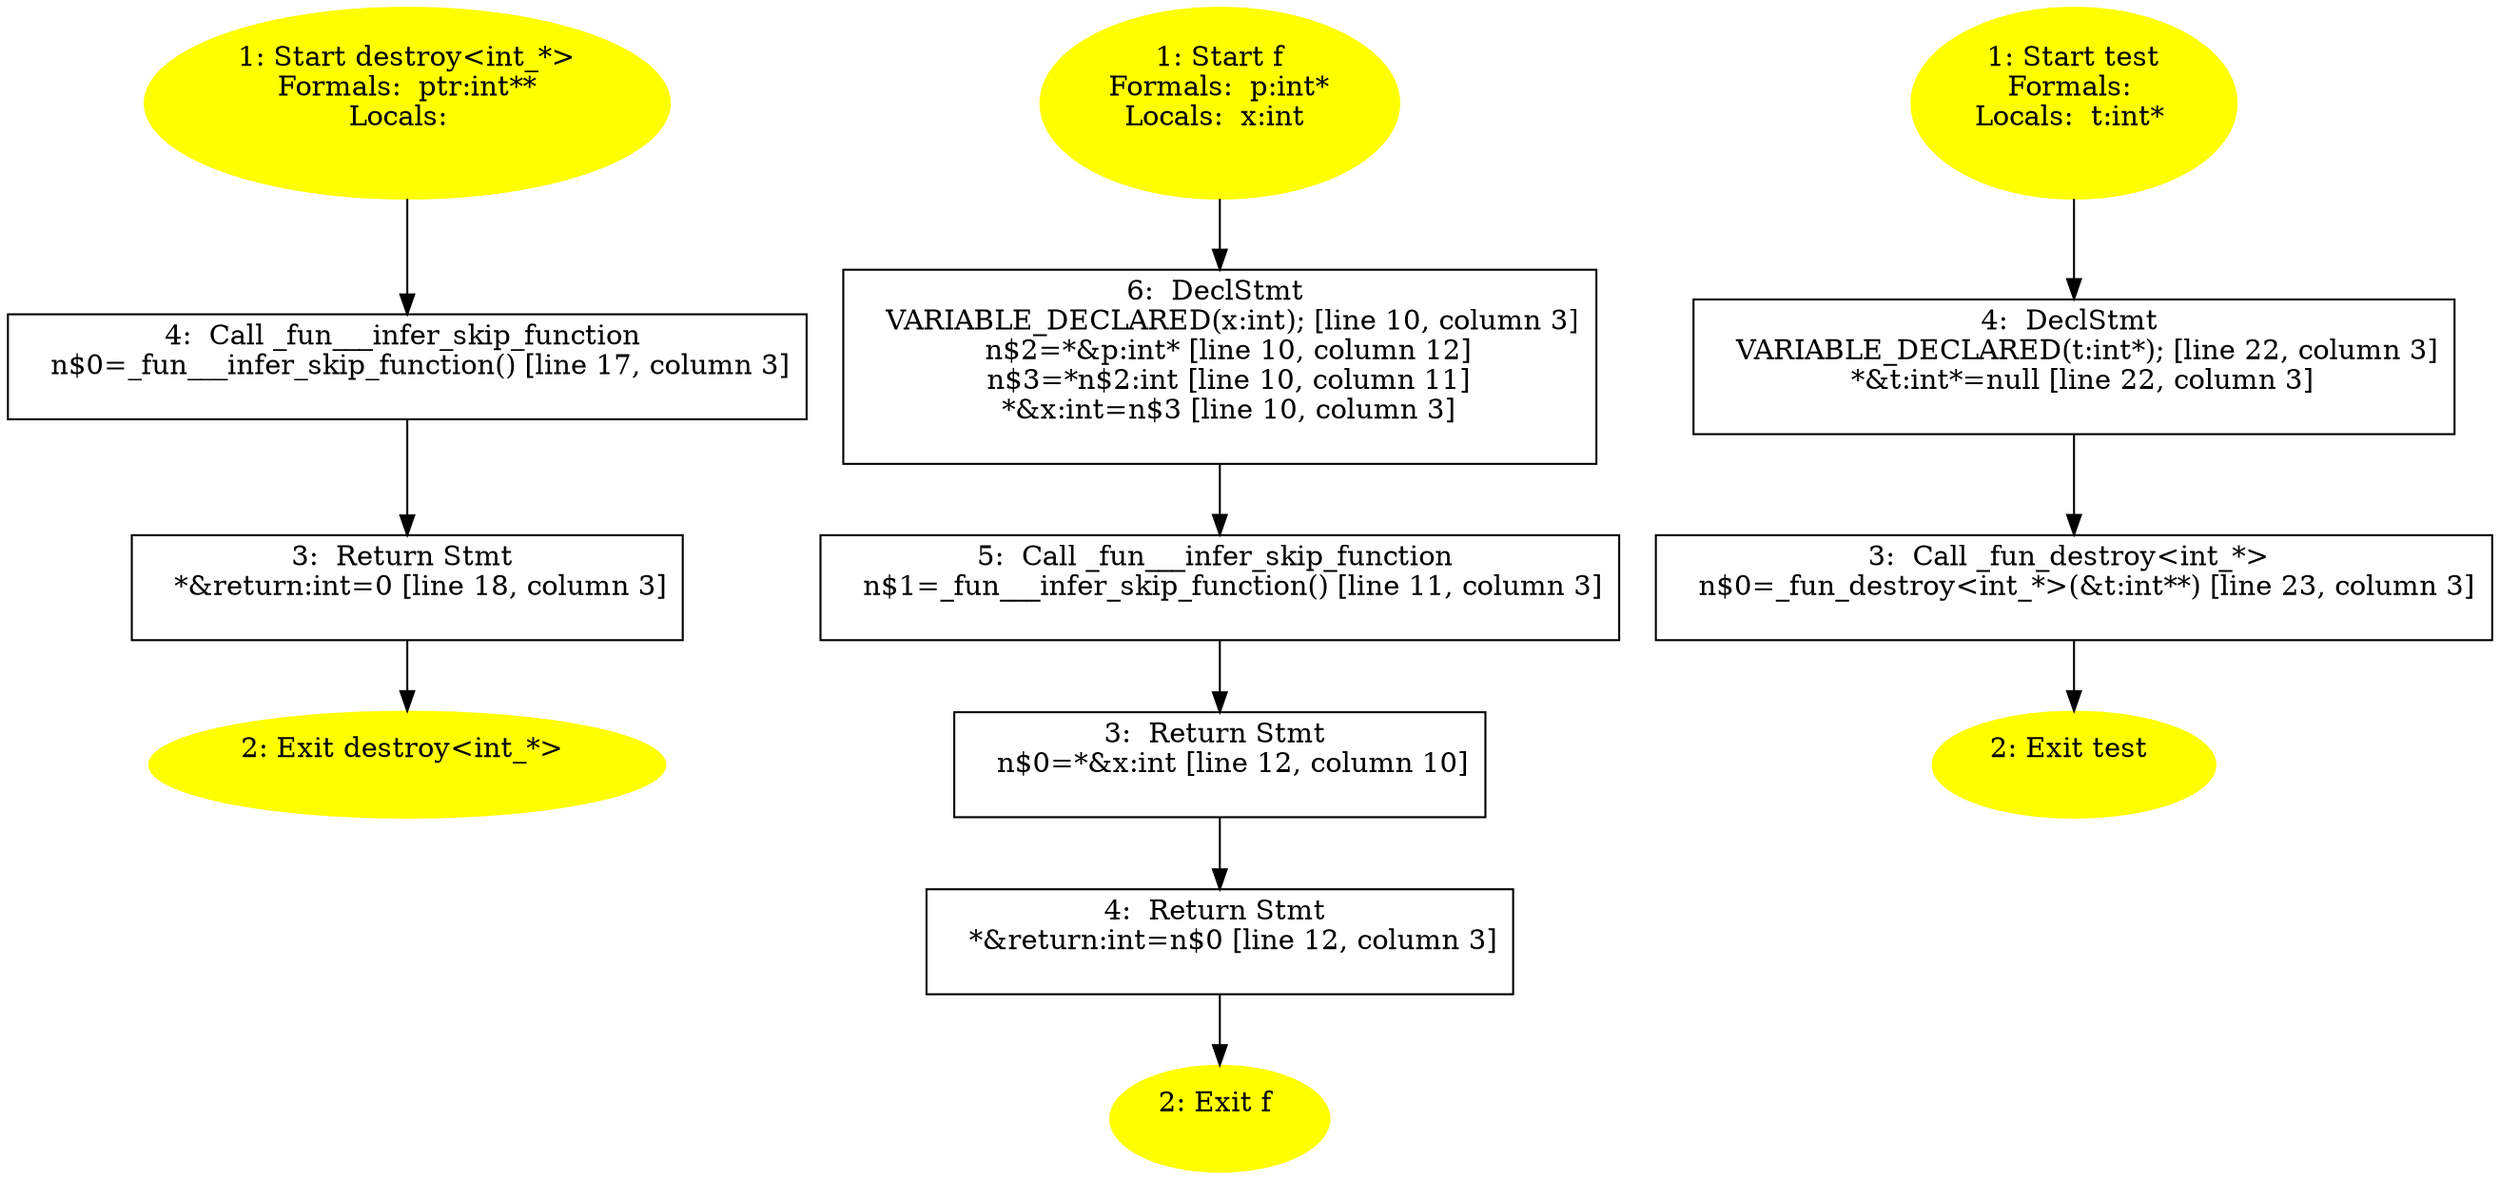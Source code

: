 /* @generated */
digraph cfg {
"destroy<int_*>#140826869377602384.8268959c48dc929d_1" [label="1: Start destroy<int_*>\nFormals:  ptr:int**\nLocals:  \n  " color=yellow style=filled]
	

	 "destroy<int_*>#140826869377602384.8268959c48dc929d_1" -> "destroy<int_*>#140826869377602384.8268959c48dc929d_4" ;
"destroy<int_*>#140826869377602384.8268959c48dc929d_2" [label="2: Exit destroy<int_*> \n  " color=yellow style=filled]
	

"destroy<int_*>#140826869377602384.8268959c48dc929d_3" [label="3:  Return Stmt \n   *&return:int=0 [line 18, column 3]\n " shape="box"]
	

	 "destroy<int_*>#140826869377602384.8268959c48dc929d_3" -> "destroy<int_*>#140826869377602384.8268959c48dc929d_2" ;
"destroy<int_*>#140826869377602384.8268959c48dc929d_4" [label="4:  Call _fun___infer_skip_function \n   n$0=_fun___infer_skip_function() [line 17, column 3]\n " shape="box"]
	

	 "destroy<int_*>#140826869377602384.8268959c48dc929d_4" -> "destroy<int_*>#140826869377602384.8268959c48dc929d_3" ;
"f#10188173399311638112.8cffce40f5525757_1" [label="1: Start f\nFormals:  p:int*\nLocals:  x:int \n  " color=yellow style=filled]
	

	 "f#10188173399311638112.8cffce40f5525757_1" -> "f#10188173399311638112.8cffce40f5525757_6" ;
"f#10188173399311638112.8cffce40f5525757_2" [label="2: Exit f \n  " color=yellow style=filled]
	

"f#10188173399311638112.8cffce40f5525757_3" [label="3:  Return Stmt \n   n$0=*&x:int [line 12, column 10]\n " shape="box"]
	

	 "f#10188173399311638112.8cffce40f5525757_3" -> "f#10188173399311638112.8cffce40f5525757_4" ;
"f#10188173399311638112.8cffce40f5525757_4" [label="4:  Return Stmt \n   *&return:int=n$0 [line 12, column 3]\n " shape="box"]
	

	 "f#10188173399311638112.8cffce40f5525757_4" -> "f#10188173399311638112.8cffce40f5525757_2" ;
"f#10188173399311638112.8cffce40f5525757_5" [label="5:  Call _fun___infer_skip_function \n   n$1=_fun___infer_skip_function() [line 11, column 3]\n " shape="box"]
	

	 "f#10188173399311638112.8cffce40f5525757_5" -> "f#10188173399311638112.8cffce40f5525757_3" ;
"f#10188173399311638112.8cffce40f5525757_6" [label="6:  DeclStmt \n   VARIABLE_DECLARED(x:int); [line 10, column 3]\n  n$2=*&p:int* [line 10, column 12]\n  n$3=*n$2:int [line 10, column 11]\n  *&x:int=n$3 [line 10, column 3]\n " shape="box"]
	

	 "f#10188173399311638112.8cffce40f5525757_6" -> "f#10188173399311638112.8cffce40f5525757_5" ;
"test#18241244337164948030.afc14f193ad97442_1" [label="1: Start test\nFormals: \nLocals:  t:int* \n  " color=yellow style=filled]
	

	 "test#18241244337164948030.afc14f193ad97442_1" -> "test#18241244337164948030.afc14f193ad97442_4" ;
"test#18241244337164948030.afc14f193ad97442_2" [label="2: Exit test \n  " color=yellow style=filled]
	

"test#18241244337164948030.afc14f193ad97442_3" [label="3:  Call _fun_destroy<int_*> \n   n$0=_fun_destroy<int_*>(&t:int**) [line 23, column 3]\n " shape="box"]
	

	 "test#18241244337164948030.afc14f193ad97442_3" -> "test#18241244337164948030.afc14f193ad97442_2" ;
"test#18241244337164948030.afc14f193ad97442_4" [label="4:  DeclStmt \n   VARIABLE_DECLARED(t:int*); [line 22, column 3]\n  *&t:int*=null [line 22, column 3]\n " shape="box"]
	

	 "test#18241244337164948030.afc14f193ad97442_4" -> "test#18241244337164948030.afc14f193ad97442_3" ;
}
